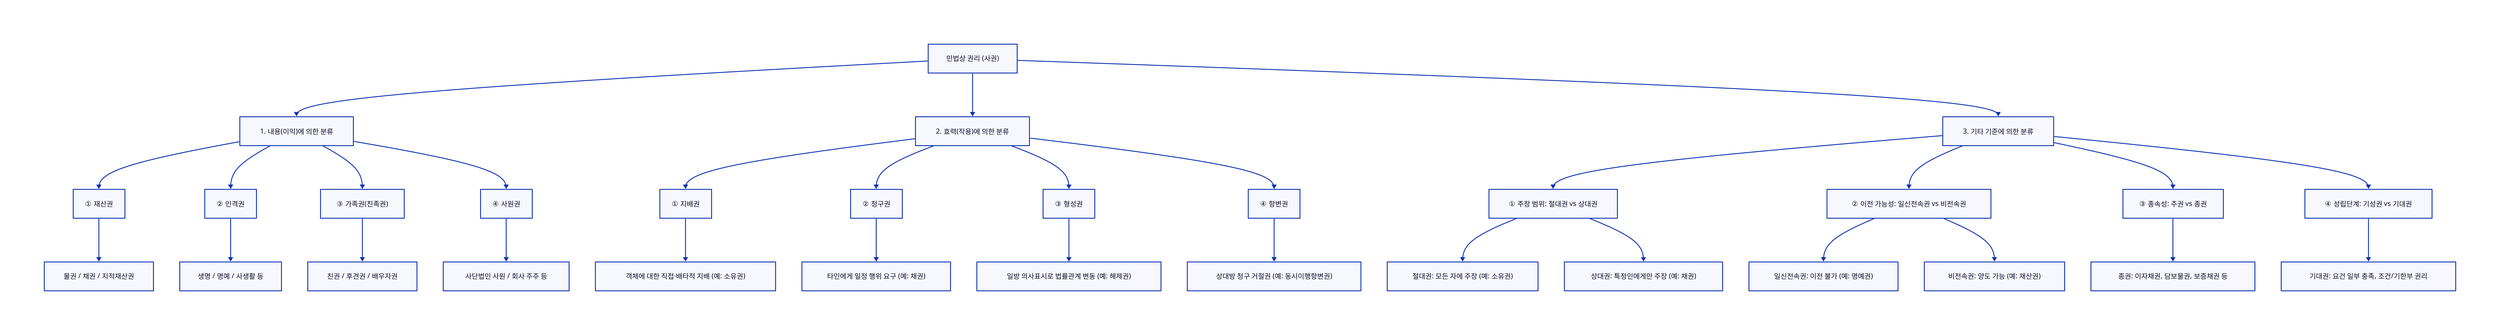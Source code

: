 # [24-27] 민법상 권리 통합 분류 체계.d2

direction: down

"민법상 권리 (사권)" -> "1. 내용(이익)에 의한 분류"
"민법상 권리 (사권)" -> "2. 효력(작용)에 의한 분류"
"민법상 권리 (사권)" -> "3. 기타 기준에 의한 분류"

"1. 내용(이익)에 의한 분류" -> "① 재산권"
"1. 내용(이익)에 의한 분류" -> "② 인격권"
"1. 내용(이익)에 의한 분류" -> "③ 가족권(친족권)"
"1. 내용(이익)에 의한 분류" -> "④ 사원권"

"① 재산권" -> "물권 / 채권 / 지적재산권"
"② 인격권" -> "생명 / 명예 / 사생활 등"
"③ 가족권(친족권)" -> "친권 / 후견권 / 배우자권"
"④ 사원권" -> "사단법인 사원 / 회사 주주 등"

"2. 효력(작용)에 의한 분류" -> "① 지배권"
"2. 효력(작용)에 의한 분류" -> "② 청구권"
"2. 효력(작용)에 의한 분류" -> "③ 형성권"
"2. 효력(작용)에 의한 분류" -> "④ 항변권"

"① 지배권" -> "객체에 대한 직접·배타적 지배 (예: 소유권)"
"② 청구권" -> "타인에게 일정 행위 요구 (예: 채권)"
"③ 형성권" -> "일방 의사표시로 법률관계 변동 (예: 해제권)"
"④ 항변권" -> "상대방 청구 거절권 (예: 동시이행항변권)"

"3. 기타 기준에 의한 분류" -> "① 주장 범위: 절대권 vs 상대권"
"3. 기타 기준에 의한 분류" -> "② 이전 가능성: 일신전속권 vs 비전속권"
"3. 기타 기준에 의한 분류" -> "③ 종속성: 주권 vs 종권"
"3. 기타 기준에 의한 분류" -> "④ 성립단계: 기성권 vs 기대권"

"① 주장 범위: 절대권 vs 상대권" -> "절대권: 모든 자에 주장 (예: 소유권)"
"① 주장 범위: 절대권 vs 상대권" -> "상대권: 특정인에게만 주장 (예: 채권)"

"② 이전 가능성: 일신전속권 vs 비전속권" -> "일신전속권: 이전 불가 (예: 명예권)"
"② 이전 가능성: 일신전속권 vs 비전속권" -> "비전속권: 양도 가능 (예: 재산권)"

"③ 종속성: 주권 vs 종권" -> "종권: 이자채권, 담보물권, 보증채권 등"

"④ 성립단계: 기성권 vs 기대권" -> "기대권: 요건 일부 충족, 조건/기한부 권리"
